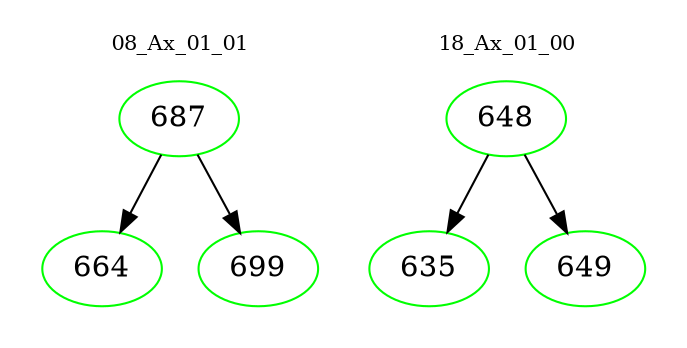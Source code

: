 digraph{
subgraph cluster_0 {
color = white
label = "08_Ax_01_01";
fontsize=10;
T0_687 [label="687", color="green"]
T0_687 -> T0_664 [color="black"]
T0_664 [label="664", color="green"]
T0_687 -> T0_699 [color="black"]
T0_699 [label="699", color="green"]
}
subgraph cluster_1 {
color = white
label = "18_Ax_01_00";
fontsize=10;
T1_648 [label="648", color="green"]
T1_648 -> T1_635 [color="black"]
T1_635 [label="635", color="green"]
T1_648 -> T1_649 [color="black"]
T1_649 [label="649", color="green"]
}
}
